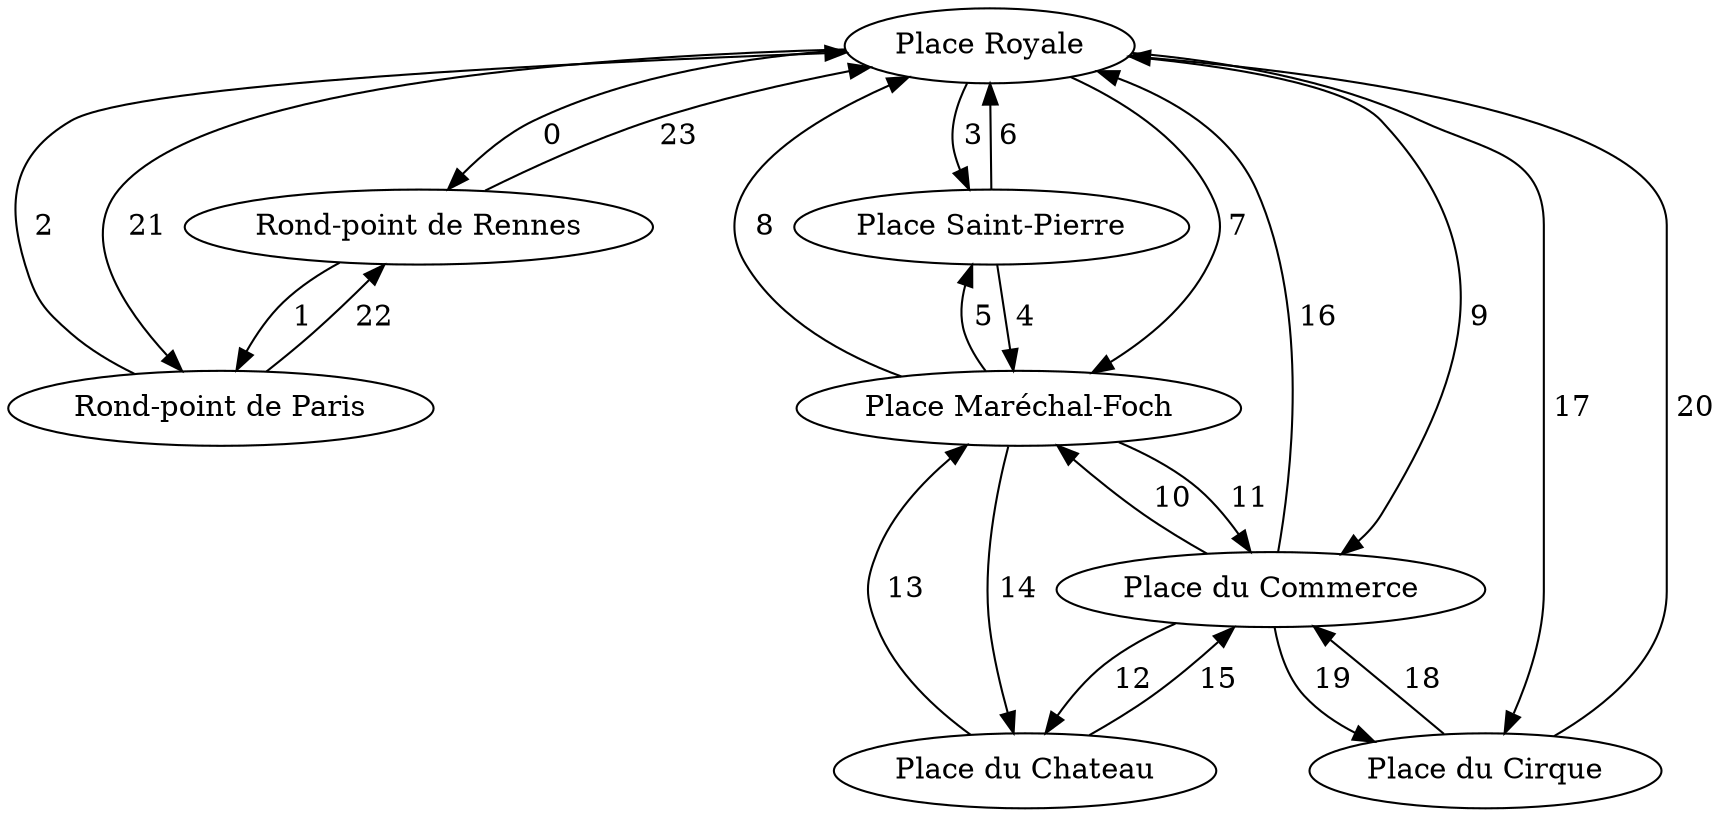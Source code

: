 digraph {
	Place_Royale [label="Place Royale"];
	Rond_point_de_Rennes [label="Rond-point de Rennes"];
	Rond_point_de_Paris [label="Rond-point de Paris"];
	Place_Saint_Pierre [label="Place Saint-Pierre"];
	Place_Marechal_Foch [label="Place Maréchal-Foch"];
	Place_du_Chateau [label="Place du Chateau"];
	Place_du_Commerce [label="Place du Commerce"];
	Place_du_Cirque [label="Place du Cirque"];

	Place_Royale -> Rond_point_de_Rennes [label=" 0\n"];
	Rond_point_de_Rennes -> Rond_point_de_Paris [label=" 1\n"];
	Rond_point_de_Paris -> Place_Royale [label=" 2\n"];
	Place_Royale -> Place_Saint_Pierre [label=" 3\n"];
	Place_Saint_Pierre -> Place_Marechal_Foch [label=" 4\n"];
	Place_Royale -> Place_Marechal_Foch [label=" 7\n"];
	Place_Royale -> Place_du_Commerce [label=" 9\n"];
	Place_Royale -> Place_du_Cirque [label=" 17\n"];
	Place_du_Cirque -> Place_du_Commerce [label=" 18\n"];
	Place_du_Commerce -> Place_Marechal_Foch [label=" 10\n"];
	Place_du_Commerce -> Place_du_Chateau [label=" 12\n"];
	Place_du_Chateau -> Place_Marechal_Foch [label=" 13\n"];
	Rond_point_de_Rennes -> Place_Royale [label=" 23\n"];
	Rond_point_de_Paris -> Rond_point_de_Rennes [label=" 22\n"];
	Place_Royale -> Rond_point_de_Paris [label=" 21\n"];
	Place_Saint_Pierre -> Place_Royale [label=" 6\n"];
	Place_Marechal_Foch -> Place_Saint_Pierre [label=" 5\n"];
	Place_Marechal_Foch -> Place_Royale [label=" 8\n"];
	Place_du_Commerce -> Place_Royale [label=" 16\n"];
	Place_du_Cirque -> Place_Royale [label=" 20\n"];
	Place_du_Commerce -> Place_du_Cirque [label=" 19\n"];
	Place_Marechal_Foch -> Place_du_Commerce [label=" 11\n"];
	Place_du_Chateau -> Place_du_Commerce [label=" 15\n"];
	Place_Marechal_Foch -> Place_du_Chateau [label=" 14\n"];
}
